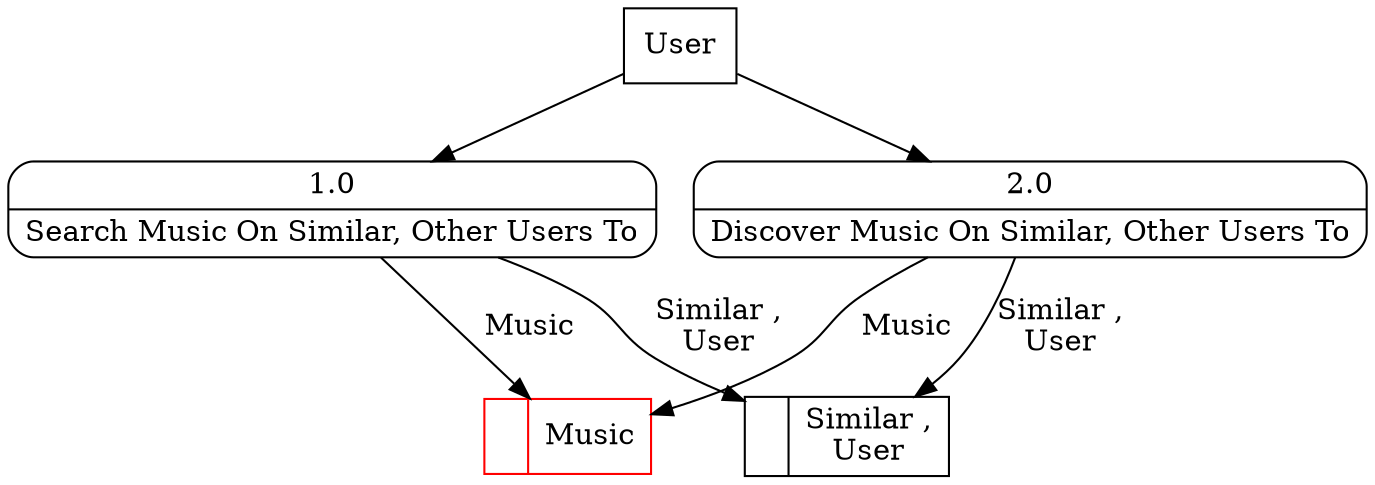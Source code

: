 digraph dfd2{ 
node[shape=record]
200 [label="<f0>  |<f1> Music " color=red];
201 [label="<f0>  |<f1> Similar ,\nUser " ];
202 [label="User" shape=box];
203 [label="{<f0> 1.0|<f1> Search Music On Similar, Other Users To }" shape=Mrecord];
204 [label="{<f0> 2.0|<f1> Discover Music On Similar, Other Users To }" shape=Mrecord];
202 -> 203
202 -> 204
203 -> 200 [label="Music"]
203 -> 201 [label="Similar ,\nUser"]
204 -> 200 [label="Music"]
204 -> 201 [label="Similar ,\nUser"]
}